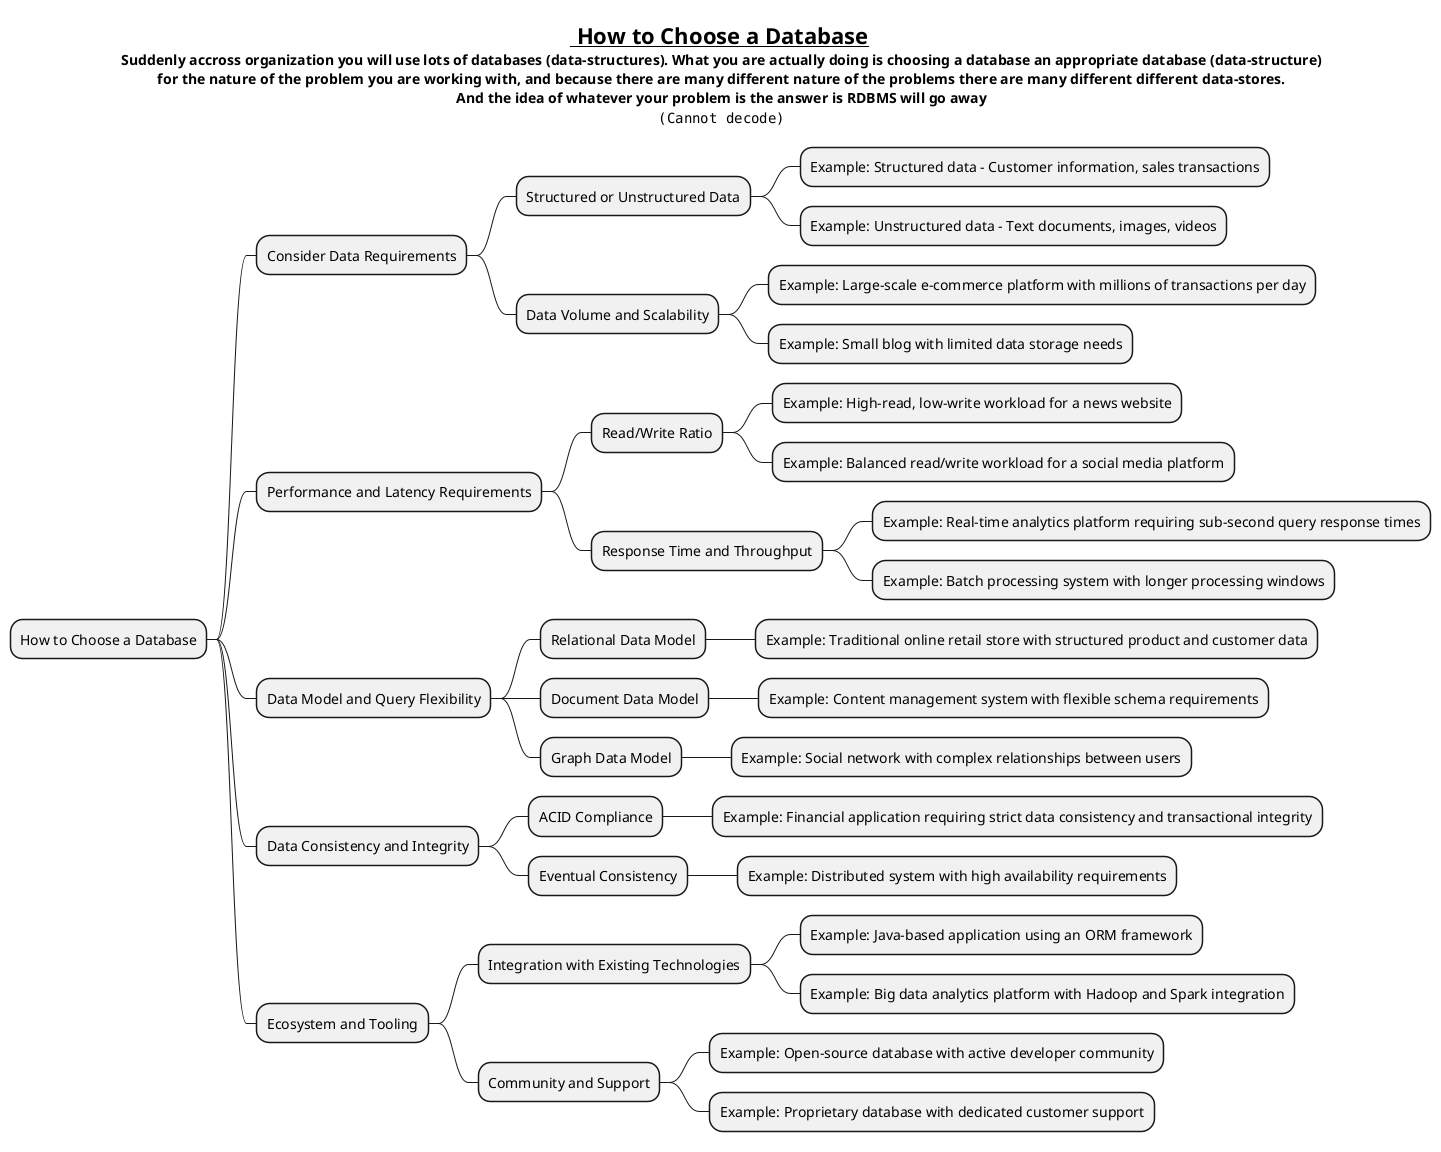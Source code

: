 @startmindmap
title =__ How to Choose a Database__\n Suddenly accross organization you will use lots of databases (data-structures). What you are actually doing is choosing a database an appropriate database (data-structure)\n for the nature of the problem you are working with, and because there are many different nature of the problems there are many different different data-stores.\n And the idea of whatever your problem is the answer is RDBMS will go away\n <img:img_5.png>
* How to Choose a Database
** Consider Data Requirements
*** Structured or Unstructured Data
**** Example: Structured data - Customer information, sales transactions
**** Example: Unstructured data - Text documents, images, videos
*** Data Volume and Scalability
**** Example: Large-scale e-commerce platform with millions of transactions per day
**** Example: Small blog with limited data storage needs
** Performance and Latency Requirements
*** Read/Write Ratio
**** Example: High-read, low-write workload for a news website
**** Example: Balanced read/write workload for a social media platform
*** Response Time and Throughput
**** Example: Real-time analytics platform requiring sub-second query response times
**** Example: Batch processing system with longer processing windows
** Data Model and Query Flexibility
*** Relational Data Model
**** Example: Traditional online retail store with structured product and customer data
*** Document Data Model
**** Example: Content management system with flexible schema requirements
*** Graph Data Model
**** Example: Social network with complex relationships between users
** Data Consistency and Integrity
*** ACID Compliance
**** Example: Financial application requiring strict data consistency and transactional integrity
*** Eventual Consistency
**** Example: Distributed system with high availability requirements
** Ecosystem and Tooling
*** Integration with Existing Technologies
**** Example: Java-based application using an ORM framework
**** Example: Big data analytics platform with Hadoop and Spark integration
*** Community and Support
**** Example: Open-source database with active developer community
**** Example: Proprietary database with dedicated customer support
@endmindmap
